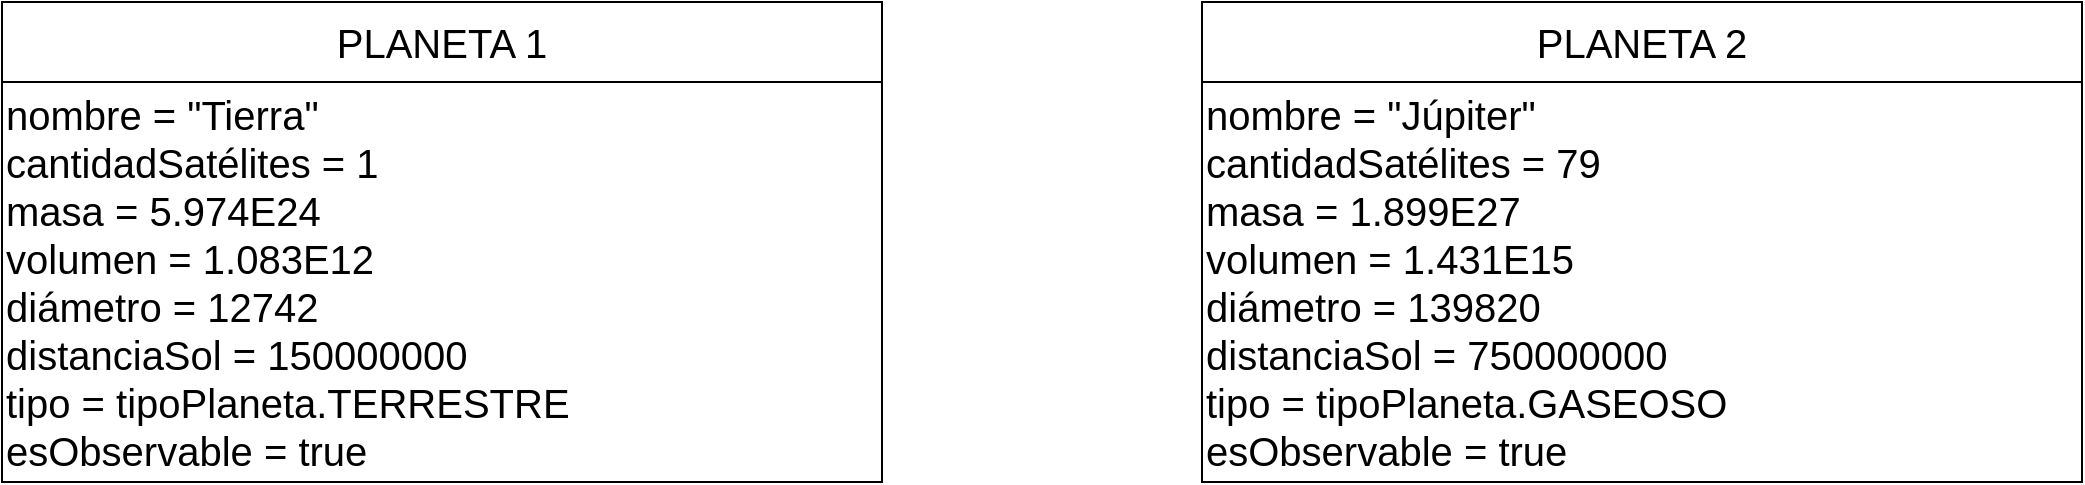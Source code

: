<mxfile version="26.2.14">
  <diagram name="Página-1" id="UP2of2om94bnCTvOdIsz">
    <mxGraphModel dx="1426" dy="751" grid="1" gridSize="10" guides="1" tooltips="1" connect="1" arrows="1" fold="1" page="1" pageScale="1" pageWidth="1200" pageHeight="1600" math="0" shadow="0">
      <root>
        <mxCell id="0" />
        <mxCell id="1" parent="0" />
        <mxCell id="jFtQ2EdoV8dQuIGKXslQ-1" value="&lt;font style=&quot;font-size: 20px;&quot;&gt;PLANETA 1&lt;/font&gt;" style="rounded=0;whiteSpace=wrap;html=1;" vertex="1" parent="1">
          <mxGeometry x="80" y="80" width="440" height="40" as="geometry" />
        </mxCell>
        <mxCell id="jFtQ2EdoV8dQuIGKXslQ-2" value="&lt;div&gt;&lt;font style=&quot;font-size: 20px;&quot;&gt;nombre = &quot;Tierra&quot;&lt;/font&gt;&lt;/div&gt;&lt;div&gt;&lt;font style=&quot;font-size: 20px;&quot;&gt;cantidadSatélites = 1&lt;/font&gt;&lt;/div&gt;&lt;div&gt;&lt;font style=&quot;font-size: 20px;&quot;&gt;masa = 5.974E24&lt;/font&gt;&lt;/div&gt;&lt;div&gt;&lt;font style=&quot;font-size: 20px;&quot;&gt;volumen = 1.083E12&lt;/font&gt;&lt;/div&gt;&lt;div&gt;&lt;font style=&quot;font-size: 20px;&quot;&gt;diámetro = 12742&lt;/font&gt;&lt;/div&gt;&lt;div&gt;&lt;font style=&quot;font-size: 20px;&quot;&gt;distanciaSol = 150000000&lt;/font&gt;&lt;/div&gt;&lt;div&gt;&lt;font style=&quot;font-size: 20px;&quot;&gt;tipo = tipoPlaneta.TERRESTRE&lt;/font&gt;&lt;/div&gt;&lt;div&gt;&lt;font style=&quot;font-size: 20px;&quot;&gt;esObservable = true&lt;/font&gt;&lt;/div&gt;" style="rounded=0;whiteSpace=wrap;html=1;align=left;" vertex="1" parent="1">
          <mxGeometry x="80" y="120" width="440" height="200" as="geometry" />
        </mxCell>
        <mxCell id="jFtQ2EdoV8dQuIGKXslQ-3" value="&lt;font style=&quot;font-size: 20px;&quot;&gt;PLANETA 2&lt;/font&gt;" style="rounded=0;whiteSpace=wrap;html=1;" vertex="1" parent="1">
          <mxGeometry x="680" y="80" width="440" height="40" as="geometry" />
        </mxCell>
        <mxCell id="jFtQ2EdoV8dQuIGKXslQ-4" value="&lt;div&gt;&lt;span style=&quot;font-size: 20px;&quot;&gt;nombre = &quot;Júpiter&quot;&lt;/span&gt;&lt;/div&gt;&lt;div&gt;&lt;span style=&quot;font-size: 20px;&quot;&gt;cantidadSatélites = 79&lt;/span&gt;&lt;/div&gt;&lt;div&gt;&lt;span style=&quot;font-size: 20px;&quot;&gt;masa = 1.899E27&lt;/span&gt;&lt;/div&gt;&lt;div&gt;&lt;span style=&quot;font-size: 20px;&quot;&gt;volumen = 1.431E15&lt;/span&gt;&lt;/div&gt;&lt;div&gt;&lt;span style=&quot;font-size: 20px;&quot;&gt;diámetro = 139820&lt;/span&gt;&lt;/div&gt;&lt;div&gt;&lt;span style=&quot;font-size: 20px;&quot;&gt;distanciaSol = 750000000&lt;/span&gt;&lt;/div&gt;&lt;div&gt;&lt;span style=&quot;font-size: 20px;&quot;&gt;tipo = tipoPlaneta.GASEOSO&lt;/span&gt;&lt;/div&gt;&lt;div&gt;&lt;span style=&quot;font-size: 20px;&quot;&gt;esObservable = true&lt;/span&gt;&lt;/div&gt;" style="rounded=0;whiteSpace=wrap;html=1;align=left;" vertex="1" parent="1">
          <mxGeometry x="680" y="120" width="440" height="200" as="geometry" />
        </mxCell>
      </root>
    </mxGraphModel>
  </diagram>
</mxfile>
